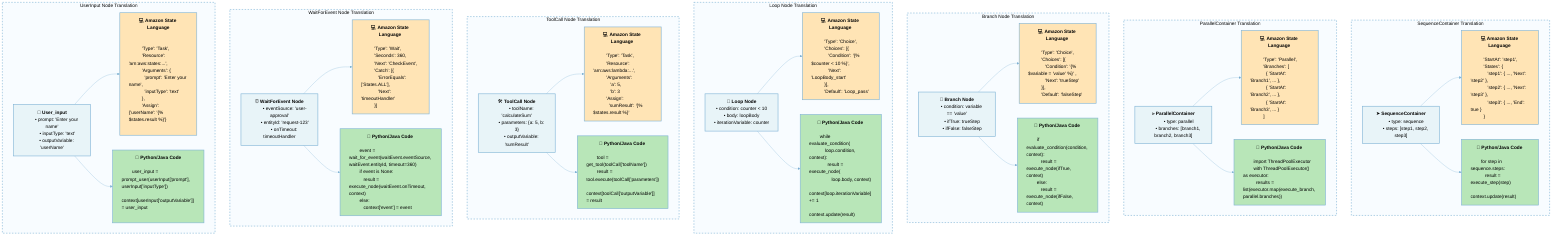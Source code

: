%%{init: {'theme': 'base', 'themeVariables': { 'primaryColor': '#ADD8E6', 'primaryTextColor': '#000', 'primaryBorderColor': '#7FB3D5', 'lineColor': '#7FB3D5', 'secondaryColor': '#E8F4F8', 'tertiaryColor': '#fff'}}}%%

flowchart TD
    
    %% SequenceContainer Translation
    subgraph SequenceTranslation ["SequenceContainer Translation"]
        SeqInput["➤ <b>SequenceContainer</b>
        • type: sequence
        • steps: [step1, step2, step3]"]
        
        SeqASL["💻 <b>Amazon State Language</b> <div align='left'>
          'StartAt': 'step1',
          'States': {
          &nbsp;  'step1': { ..., 'Next': 'step2' },
          &nbsp;  'step2': { ..., 'Next': 'step3' },
          &nbsp;  'step3': { ..., 'End': true }
          }</div>"]
        
        SeqCode["🐍 <b>Python/Java Code</b> <div align='left'>
        for step in sequence.steps:
        &nbsp;  result = execute_step(step)
        &nbsp;  context.update(result) </div>"]
    end

    %% ParallelContainer Translation
    subgraph ParallelTranslation ["ParallelContainer Translation"]
        ParInput["⫸ <b>ParallelContainer</b>
        • type: parallel
        • branches: [branch1, branch2, branch3]"]
        
        ParASL["💻 <b>Amazon State Language</b> <div align='left'>
          'Type': 'Parallel',
          'Branches': [
            { 'StartAt': 'Branch1', ... },
            { 'StartAt': 'Branch2', ... },
            { 'StartAt': 'Branch3', ... }
          ]</div>"]
        
        ParCode["🐍 <b>Python/Java Code</b> <div align='left'>
        import ThreadPoolExecutor
        with ThreadPoolExecutor() as executor:
        &nbsp; results = list(executor.map(execute_branch, parallel.branches))</div>"]
    end
    
    %% Branch Node Translation
    subgraph BranchTranslation ["Branch Node Translation"]
        BranchInput["🔀 <b>Branch Node</b>
        • condition: variable == 'value'
        • ifTrue: trueStep
        • ifFalse: falseStep"]
        
        BranchASL["💻 <b>Amazon State Language</b> <div align='left'>
          'Type': 'Choice',
          'Choices': [{
          &nbsp;  'Condition': '{% $variable = 'value' %}' ,
          &nbsp;  'Next': 'trueStep'
          }],
          'Default': 'falseStep'</div>"]
        
        BranchCode["🐍 <b>Python/Java Code</b> <div align='left'>
        if evaluate_condition(condition, context):
        &nbsp;  result = execute_node(ifTrue, context)
        else:
        &nbsp;  result = execute_node(ifFalse, context) </div>"]
    end
    
    %% Loop Node Translation
    subgraph LoopTranslation ["Loop Node Translation"]
        LoopInput["🔁 <b>Loop Node</b>
        • condition: counter < 10
        • body: loopBody
        • iterationVariable: counter"]
        
        LoopASL["💻 <b>Amazon State Language</b> <div align='left'>
          'Type': 'Choice',
          'Choices': [{
          &nbsp;  'Condition': '{% $counter < 10 %}',
          &nbsp;  'Next': 'LoopBody_start'
          }],
          'Default': 'Loop_pass'</div>"]
        
        LoopCode["🐍 <b>Python/Java Code</b> <div align='left'>
        while evaluate_condition(
            loop.condition, context):
            &nbsp; result = execute_node(
            &nbsp;    loop.body, context)
            &nbsp; context[loop.iterationVariable] += 1
            &nbsp; context.update(result)</div>"]
    end
    
    %% ToolCall Node Translation
    subgraph ToolCallTranslation ["ToolCall Node Translation"]
        ToolInput["🛠️ <b>ToolCall Node</b>
        • toolName: 'calculateSum'
        • parameters: {a: 5, b: 3}
        • outputVariable: 'sumResult'"]
        
        ToolASL["💻 <b>Amazon State Language</b> <div align='left'>
          'Type': 'Task',
          'Resource': 'arn:aws:lambda:...',
          'Arguments':
          &nbsp;  'a': 5,
          &nbsp;  'b': 3
          'Assign':
          &nbsp; 'sumResult': '{% $states.result %}' </div>"]
        
        ToolCode["🐍 <b>Python/Java Code</b> <div align='left'>
        tool = get_tool(toolCall['toolName'])
        result = tool.execute(toolCall['parameters'])
        context[toolCall['outputVariable']] = result </div>"]
    end
    
    %% WaitForEvent Node Translation
    subgraph WaitTranslation ["WaitForEvent Node Translation"]
        WaitInput["⏰ <b>WaitForEvent Node</b>
        • eventSource: 'user-approval'
        • entityId: 'request-123'
        • onTimeout: timeoutHandler"]
        
        WaitASL["💻 <b>Amazon State Language</b> <div align='left'>
          'Type': 'Wait',
          'Seconds': 360,
          'Next': 'CheckEvent',
          'Catch': [{
          &nbsp;  'ErrorEquals': ['States.ALL'],
          &nbsp;  'Next': 'timeoutHandler'
          }]</div>"]
        
        WaitCode["🐍 <b>Python/Java Code</b> <div align='left'>
        event = wait_for_event(waitEvent.eventSource, waitEvent.entityId, timeout=360)
        if event is None:
        &nbsp;  result = execute_node(waitEvent.onTimeout, context)
        else:
        &nbsp;  context['event'] = event </div>"]
    end
    
    %% UserInput Node Translation
    subgraph UserInputTranslation ["UserInput Node Translation"]
        UserInput["👤 <b>User_input</b>
        • prompt: 'Enter your name'
        • inputType: 'text'
        • outputVariable: 'userName'"]
        
        UserASL["💻 <b>Amazon State Language</b>
        <div align='left'>
          'Type': 'Task',
          'Resource': 'arn:aws:states:...',
          'Arguments': {
            'prompt': 'Enter your name',
            'inputType': 'text'
          },
          'Assign': {'userName': '{% $states.result %}'}
        </div>"]
        
        UserCode["🐍 <b>Python/Java Code</b><div align='left'>
        user_input = prompt_user(userInput['prompt'], userInput['inputType'])
        context[userInput['outputVariable']] = user_input
        </div>"]
    end
    
    %% Relationships showing translation flow
    SeqInput --> SeqASL
    SeqInput --> SeqCode
    
    ParInput --> ParASL
    ParInput --> ParCode
    
    BranchInput --> BranchASL
    BranchInput --> BranchCode
    
    LoopInput --> LoopASL
    LoopInput --> LoopCode
    
    ToolInput --> ToolASL
    ToolInput --> ToolCode
    
    WaitInput --> WaitASL
    WaitInput --> WaitCode
    
    UserInput --> UserASL
    UserInput --> UserCode
    
    %% Styling
    classDef inputStyle fill:#E8F4F8,stroke:#7FB3D5,stroke-width:2px,color:#000
    classDef aslStyle fill:#FFE4B5,stroke:#7FB3D5,stroke-width:2px,color:#000
    classDef codeStyle fill:#B8E6B8,stroke:#7FB3D5,stroke-width:2px,color:#000
    
    %% Apply styles
    class SeqInput,ParInput,BranchInput,LoopInput,ToolInput,WaitInput,UserInput inputStyle
    class SeqASL,ParASL,BranchASL,LoopASL,ToolASL,WaitASL,UserASL aslStyle
    class SeqCode,ParCode,BranchCode,LoopCode,ToolCode,WaitCode,UserCode codeStyle
    
    %% Subgraph styling
    style SequenceTranslation fill:#F8FCFF,stroke:#7FB3D5,stroke-width:2px,color:#000,stroke-dasharray: 5 5
    style ParallelTranslation fill:#F8FCFF,stroke:#7FB3D5,stroke-width:2px,color:#000,stroke-dasharray: 5 5
    style BranchTranslation fill:#F8FCFF,stroke:#7FB3D5,stroke-width:2px,color:#000,stroke-dasharray: 5 5
    style LoopTranslation fill:#F8FCFF,stroke:#7FB3D5,stroke-width:2px,color:#000,stroke-dasharray: 5 5
    style ToolCallTranslation fill:#F8FCFF,stroke:#7FB3D5,stroke-width:2px,color:#000,stroke-dasharray: 5 5
    style WaitTranslation fill:#F8FCFF,stroke:#7FB3D5,stroke-width:2px,color:#000,stroke-dasharray: 5 5
    style UserInputTranslation fill:#F8FCFF,stroke:#7FB3D5,stroke-width:2px,color:#000,stroke-dasharray: 5 5